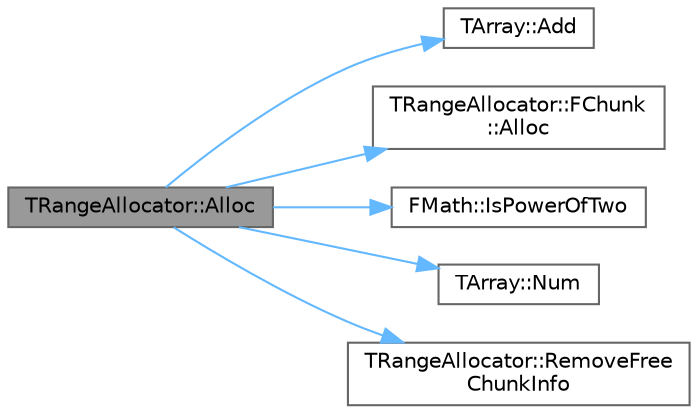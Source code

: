 digraph "TRangeAllocator::Alloc"
{
 // INTERACTIVE_SVG=YES
 // LATEX_PDF_SIZE
  bgcolor="transparent";
  edge [fontname=Helvetica,fontsize=10,labelfontname=Helvetica,labelfontsize=10];
  node [fontname=Helvetica,fontsize=10,shape=box,height=0.2,width=0.4];
  rankdir="LR";
  Node1 [id="Node000001",label="TRangeAllocator::Alloc",height=0.2,width=0.4,color="gray40", fillcolor="grey60", style="filled", fontcolor="black",tooltip=" "];
  Node1 -> Node2 [id="edge1_Node000001_Node000002",color="steelblue1",style="solid",tooltip=" "];
  Node2 [id="Node000002",label="TArray::Add",height=0.2,width=0.4,color="grey40", fillcolor="white", style="filled",URL="$d4/d52/classTArray.html#a94f6bf2bef04382fc79010abad57d823",tooltip="Adds a new item to the end of the array, possibly reallocating the whole array to fit."];
  Node1 -> Node3 [id="edge2_Node000001_Node000003",color="steelblue1",style="solid",tooltip=" "];
  Node3 [id="Node000003",label="TRangeAllocator::FChunk\l::Alloc",height=0.2,width=0.4,color="grey40", fillcolor="white", style="filled",URL="$d5/d7e/classTRangeAllocator_1_1FChunk.html#a9108a80ed41d9f1b201420f0fcc8f537",tooltip=" "];
  Node1 -> Node4 [id="edge3_Node000001_Node000004",color="steelblue1",style="solid",tooltip=" "];
  Node4 [id="Node000004",label="FMath::IsPowerOfTwo",height=0.2,width=0.4,color="grey40", fillcolor="white", style="filled",URL="$dc/d20/structFMath.html#a694132a93f9026397fdaface91222f8a",tooltip="Checks whether a number is a power of two."];
  Node1 -> Node5 [id="edge4_Node000001_Node000005",color="steelblue1",style="solid",tooltip=" "];
  Node5 [id="Node000005",label="TArray::Num",height=0.2,width=0.4,color="grey40", fillcolor="white", style="filled",URL="$d4/d52/classTArray.html#adcbf9ca48677a9c0c3830cd862dd40d8",tooltip="Returns number of elements in array."];
  Node1 -> Node6 [id="edge5_Node000001_Node000006",color="steelblue1",style="solid",tooltip=" "];
  Node6 [id="Node000006",label="TRangeAllocator::RemoveFree\lChunkInfo",height=0.2,width=0.4,color="grey40", fillcolor="white", style="filled",URL="$d6/d49/classTRangeAllocator.html#affc6d0a3b968e7980b8cba38c1af6924",tooltip=" "];
}
